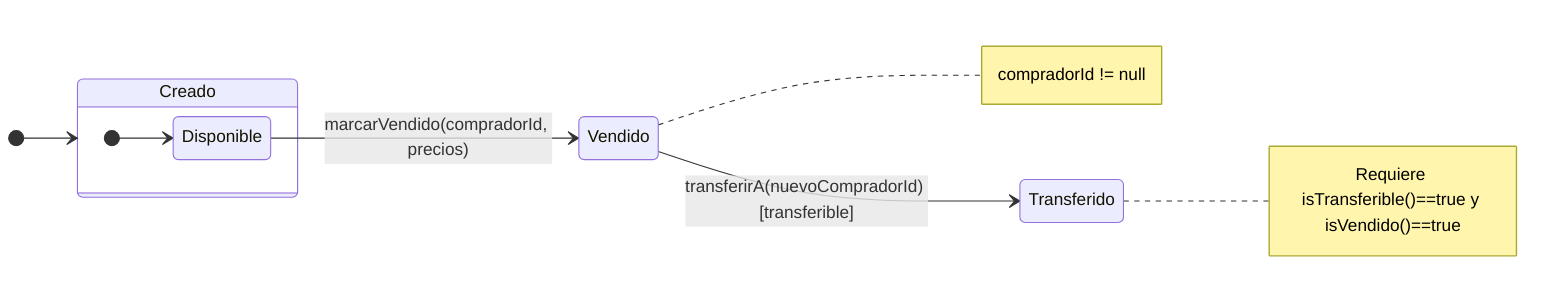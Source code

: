 %% Estados (state) de Tiquete
stateDiagram-v2
direction LR

[*] --> Creado

state Creado {
  [*] --> Disponible
}

Disponible --> Vendido: marcarVendido(compradorId, precios)
Vendido --> Transferido: transferirA(nuevoCompradorId) [transferible]

note right of Vendido: compradorId != null
note right of Transferido: Requiere isTransferible()==true y isVendido()==true